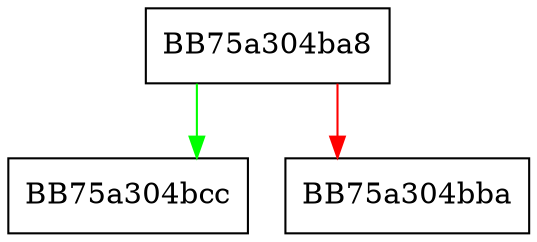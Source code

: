 digraph msil_push_on_tstack {
  node [shape="box"];
  graph [splines=ortho];
  BB75a304ba8 -> BB75a304bcc [color="green"];
  BB75a304ba8 -> BB75a304bba [color="red"];
}